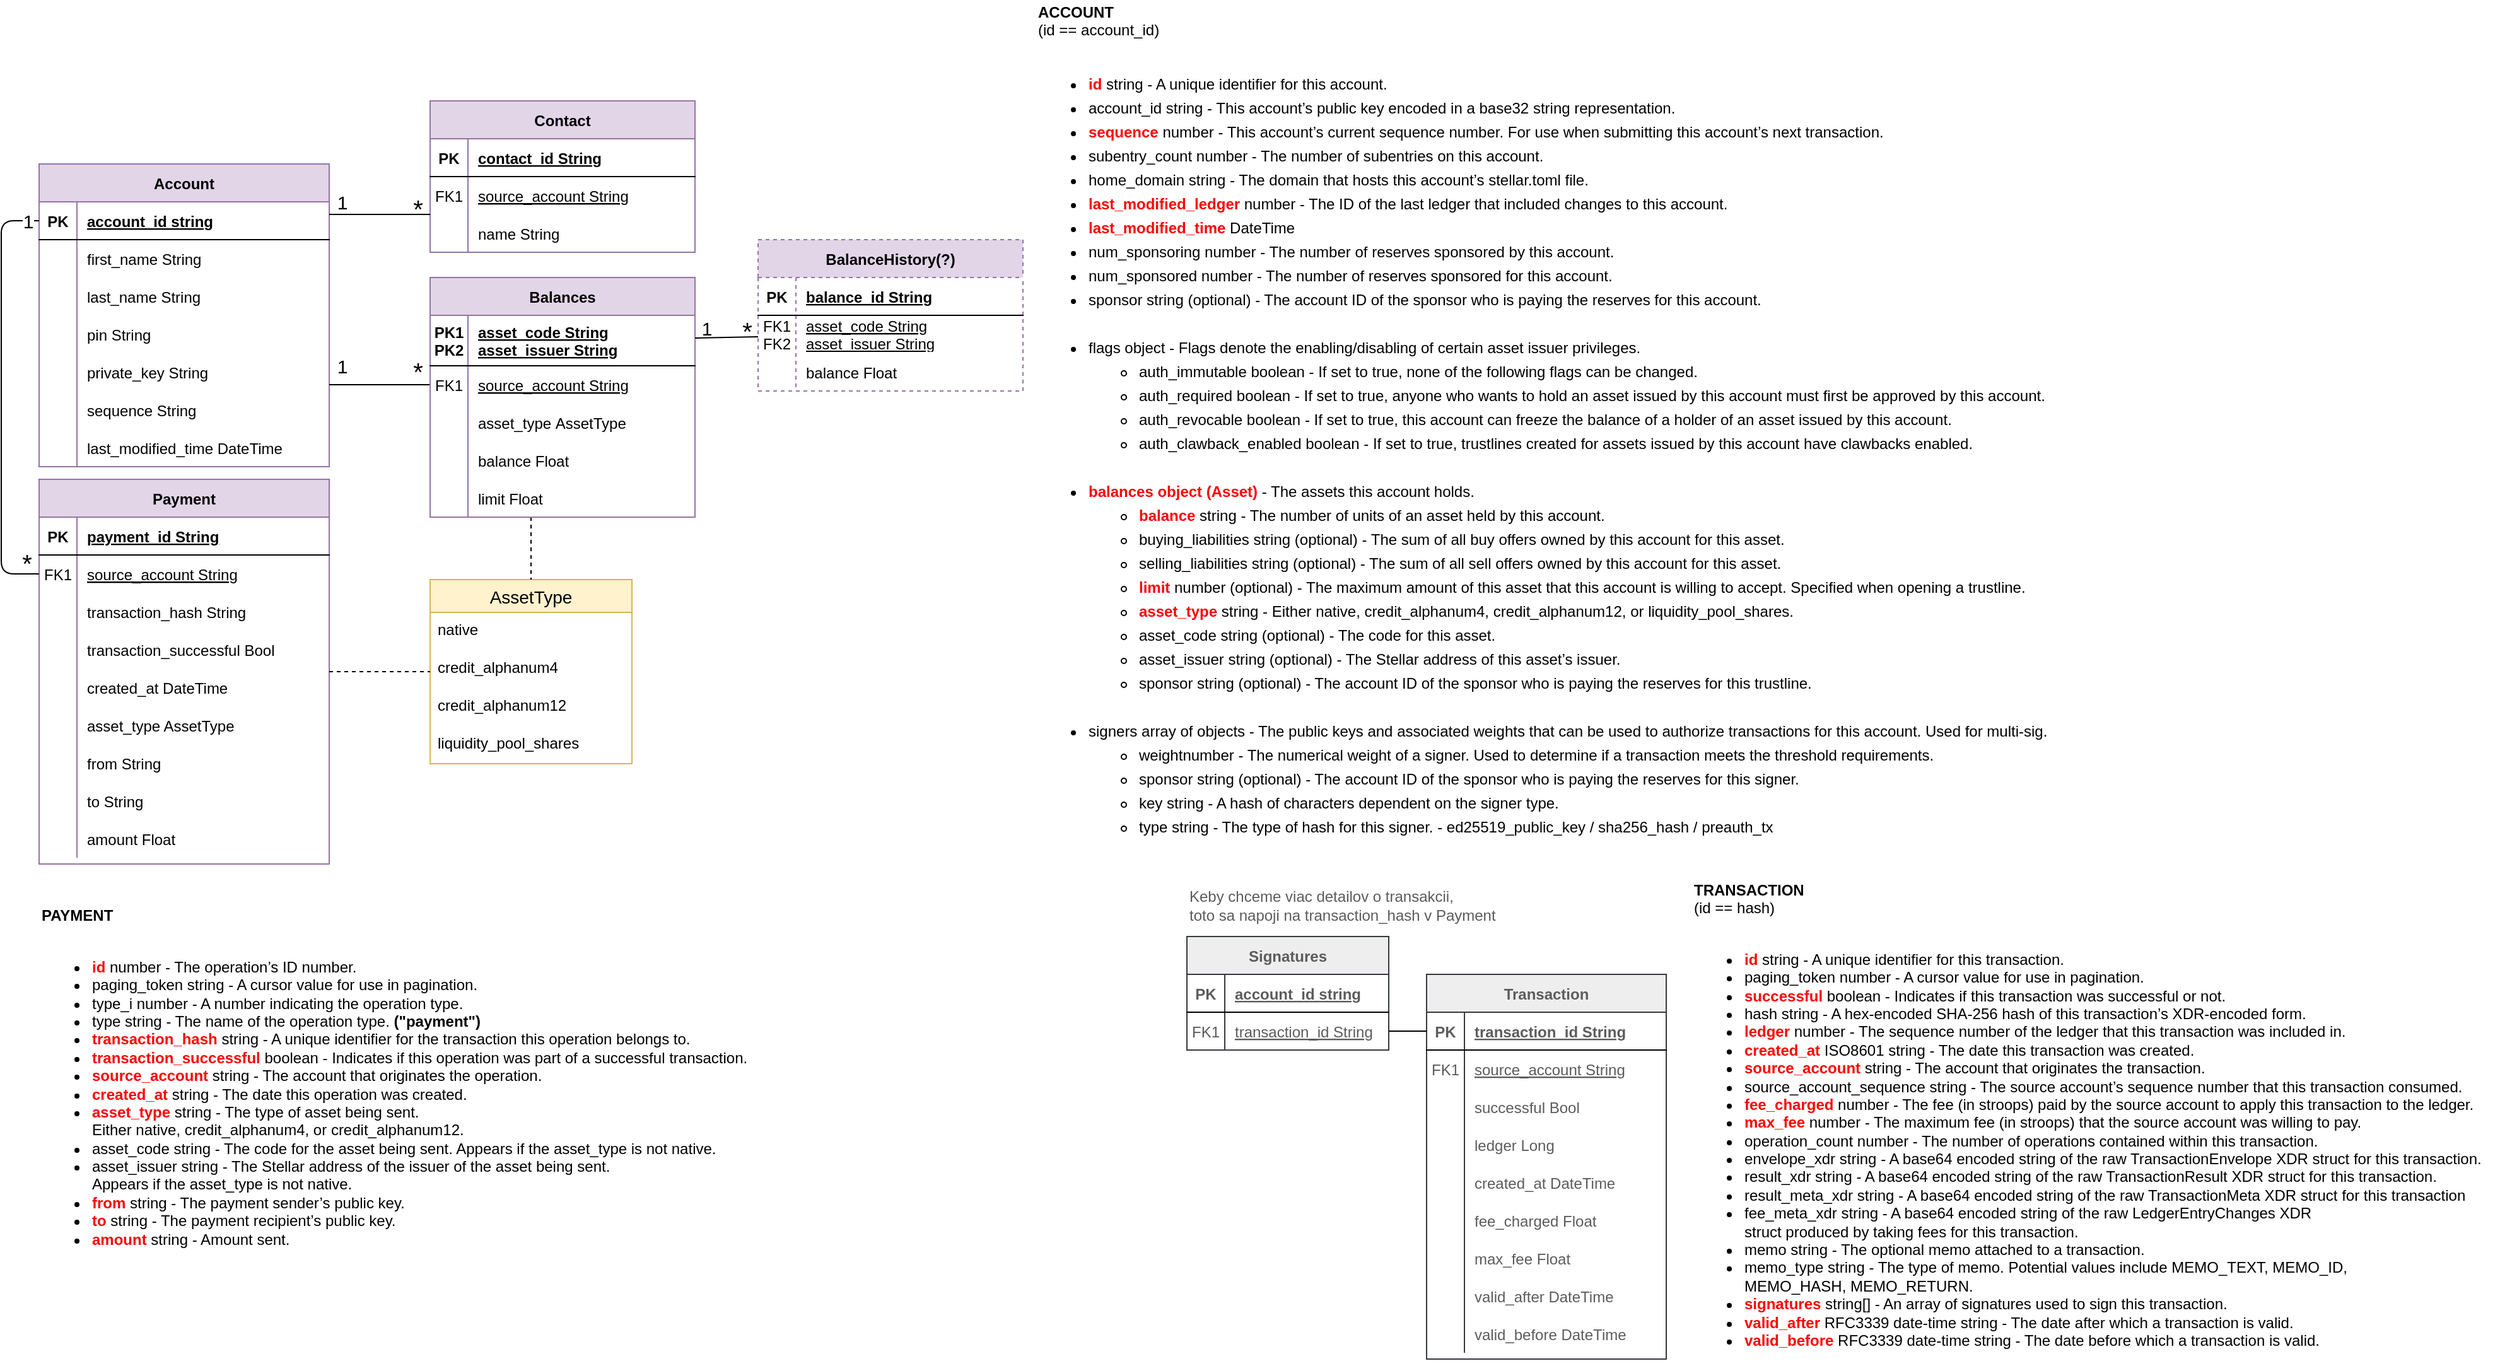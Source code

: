 <mxfile version="15.7.3" type="device"><diagram id="R2lEEEUBdFMjLlhIrx00" name="Page-1"><mxGraphModel dx="1140" dy="704" grid="1" gridSize="10" guides="1" tooltips="1" connect="1" arrows="1" fold="1" page="1" pageScale="1" pageWidth="850" pageHeight="1100" math="0" shadow="0" extFonts="Permanent Marker^https://fonts.googleapis.com/css?family=Permanent+Marker"><root><mxCell id="0"/><mxCell id="1" parent="0"/><mxCell id="C-vyLk0tnHw3VtMMgP7b-2" value="Transaction" style="shape=table;startSize=30;container=1;collapsible=1;childLayout=tableLayout;fixedRows=1;rowLines=0;fontStyle=1;align=center;resizeLast=1;rounded=0;fillColor=#eeeeee;strokeColor=#36393d;fontColor=#5C5C5C;" parent="1" vertex="1"><mxGeometry x="1150" y="772.5" width="190" height="305" as="geometry"/></mxCell><mxCell id="C-vyLk0tnHw3VtMMgP7b-3" value="" style="shape=partialRectangle;collapsible=0;dropTarget=0;pointerEvents=0;fillColor=none;points=[[0,0.5],[1,0.5]];portConstraint=eastwest;top=0;left=0;right=0;bottom=1;rounded=0;fontColor=#5C5C5C;" parent="C-vyLk0tnHw3VtMMgP7b-2" vertex="1"><mxGeometry y="30" width="190" height="30" as="geometry"/></mxCell><mxCell id="C-vyLk0tnHw3VtMMgP7b-4" value="PK" style="shape=partialRectangle;overflow=hidden;connectable=0;fillColor=none;top=0;left=0;bottom=0;right=0;fontStyle=1;rounded=0;fontColor=#5C5C5C;" parent="C-vyLk0tnHw3VtMMgP7b-3" vertex="1"><mxGeometry width="30" height="30" as="geometry"><mxRectangle width="30" height="30" as="alternateBounds"/></mxGeometry></mxCell><mxCell id="C-vyLk0tnHw3VtMMgP7b-5" value="transaction_id String" style="shape=partialRectangle;overflow=hidden;connectable=0;fillColor=none;top=0;left=0;bottom=0;right=0;align=left;spacingLeft=6;fontStyle=5;rounded=0;fontColor=#5C5C5C;" parent="C-vyLk0tnHw3VtMMgP7b-3" vertex="1"><mxGeometry x="30" width="160" height="30" as="geometry"><mxRectangle width="160" height="30" as="alternateBounds"/></mxGeometry></mxCell><mxCell id="C-vyLk0tnHw3VtMMgP7b-6" value="" style="shape=partialRectangle;collapsible=0;dropTarget=0;pointerEvents=0;fillColor=none;points=[[0,0.5],[1,0.5]];portConstraint=eastwest;top=0;left=0;right=0;bottom=0;rounded=0;fontColor=#5C5C5C;" parent="C-vyLk0tnHw3VtMMgP7b-2" vertex="1"><mxGeometry y="60" width="190" height="30" as="geometry"/></mxCell><mxCell id="C-vyLk0tnHw3VtMMgP7b-7" value="FK1" style="shape=partialRectangle;overflow=hidden;connectable=0;fillColor=none;top=0;left=0;bottom=0;right=0;rounded=0;fontColor=#5C5C5C;" parent="C-vyLk0tnHw3VtMMgP7b-6" vertex="1"><mxGeometry width="30" height="30" as="geometry"><mxRectangle width="30" height="30" as="alternateBounds"/></mxGeometry></mxCell><mxCell id="C-vyLk0tnHw3VtMMgP7b-8" value="source_account String" style="shape=partialRectangle;overflow=hidden;connectable=0;fillColor=none;top=0;left=0;bottom=0;right=0;align=left;spacingLeft=6;rounded=0;fontStyle=4;fontColor=#5C5C5C;" parent="C-vyLk0tnHw3VtMMgP7b-6" vertex="1"><mxGeometry x="30" width="160" height="30" as="geometry"><mxRectangle width="160" height="30" as="alternateBounds"/></mxGeometry></mxCell><mxCell id="C-vyLk0tnHw3VtMMgP7b-9" value="" style="shape=partialRectangle;collapsible=0;dropTarget=0;pointerEvents=0;fillColor=none;points=[[0,0.5],[1,0.5]];portConstraint=eastwest;top=0;left=0;right=0;bottom=0;rounded=0;fontColor=#5C5C5C;" parent="C-vyLk0tnHw3VtMMgP7b-2" vertex="1"><mxGeometry y="90" width="190" height="30" as="geometry"/></mxCell><mxCell id="C-vyLk0tnHw3VtMMgP7b-10" value="" style="shape=partialRectangle;overflow=hidden;connectable=0;fillColor=none;top=0;left=0;bottom=0;right=0;rounded=0;fontColor=#5C5C5C;" parent="C-vyLk0tnHw3VtMMgP7b-9" vertex="1"><mxGeometry width="30" height="30" as="geometry"><mxRectangle width="30" height="30" as="alternateBounds"/></mxGeometry></mxCell><mxCell id="C-vyLk0tnHw3VtMMgP7b-11" value="successful Bool" style="shape=partialRectangle;overflow=hidden;connectable=0;fillColor=none;top=0;left=0;bottom=0;right=0;align=left;spacingLeft=6;rounded=0;fontColor=#5C5C5C;" parent="C-vyLk0tnHw3VtMMgP7b-9" vertex="1"><mxGeometry x="30" width="160" height="30" as="geometry"><mxRectangle width="160" height="30" as="alternateBounds"/></mxGeometry></mxCell><mxCell id="TwUZabX84UwBOKtoOxTq-152" style="shape=partialRectangle;collapsible=0;dropTarget=0;pointerEvents=0;fillColor=none;points=[[0,0.5],[1,0.5]];portConstraint=eastwest;top=0;left=0;right=0;bottom=0;rounded=0;fontColor=#5C5C5C;" parent="C-vyLk0tnHw3VtMMgP7b-2" vertex="1"><mxGeometry y="120" width="190" height="30" as="geometry"/></mxCell><mxCell id="TwUZabX84UwBOKtoOxTq-153" style="shape=partialRectangle;overflow=hidden;connectable=0;fillColor=none;top=0;left=0;bottom=0;right=0;rounded=0;fontColor=#5C5C5C;" parent="TwUZabX84UwBOKtoOxTq-152" vertex="1"><mxGeometry width="30" height="30" as="geometry"><mxRectangle width="30" height="30" as="alternateBounds"/></mxGeometry></mxCell><mxCell id="TwUZabX84UwBOKtoOxTq-154" value="ledger Long" style="shape=partialRectangle;overflow=hidden;connectable=0;fillColor=none;top=0;left=0;bottom=0;right=0;align=left;spacingLeft=6;rounded=0;fontColor=#5C5C5C;" parent="TwUZabX84UwBOKtoOxTq-152" vertex="1"><mxGeometry x="30" width="160" height="30" as="geometry"><mxRectangle width="160" height="30" as="alternateBounds"/></mxGeometry></mxCell><mxCell id="TwUZabX84UwBOKtoOxTq-130" style="shape=partialRectangle;collapsible=0;dropTarget=0;pointerEvents=0;fillColor=none;points=[[0,0.5],[1,0.5]];portConstraint=eastwest;top=0;left=0;right=0;bottom=0;rounded=0;fontColor=#5C5C5C;" parent="C-vyLk0tnHw3VtMMgP7b-2" vertex="1"><mxGeometry y="150" width="190" height="30" as="geometry"/></mxCell><mxCell id="TwUZabX84UwBOKtoOxTq-131" style="shape=partialRectangle;overflow=hidden;connectable=0;fillColor=none;top=0;left=0;bottom=0;right=0;rounded=0;fontColor=#5C5C5C;" parent="TwUZabX84UwBOKtoOxTq-130" vertex="1"><mxGeometry width="30" height="30" as="geometry"><mxRectangle width="30" height="30" as="alternateBounds"/></mxGeometry></mxCell><mxCell id="TwUZabX84UwBOKtoOxTq-132" value="created_at DateTime" style="shape=partialRectangle;overflow=hidden;connectable=0;fillColor=none;top=0;left=0;bottom=0;right=0;align=left;spacingLeft=6;rounded=0;fontColor=#5C5C5C;" parent="TwUZabX84UwBOKtoOxTq-130" vertex="1"><mxGeometry x="30" width="160" height="30" as="geometry"><mxRectangle width="160" height="30" as="alternateBounds"/></mxGeometry></mxCell><mxCell id="TwUZabX84UwBOKtoOxTq-124" style="shape=partialRectangle;collapsible=0;dropTarget=0;pointerEvents=0;fillColor=none;points=[[0,0.5],[1,0.5]];portConstraint=eastwest;top=0;left=0;right=0;bottom=0;rounded=0;fontColor=#5C5C5C;" parent="C-vyLk0tnHw3VtMMgP7b-2" vertex="1"><mxGeometry y="180" width="190" height="30" as="geometry"/></mxCell><mxCell id="TwUZabX84UwBOKtoOxTq-125" style="shape=partialRectangle;overflow=hidden;connectable=0;fillColor=none;top=0;left=0;bottom=0;right=0;rounded=0;fontColor=#5C5C5C;" parent="TwUZabX84UwBOKtoOxTq-124" vertex="1"><mxGeometry width="30" height="30" as="geometry"><mxRectangle width="30" height="30" as="alternateBounds"/></mxGeometry></mxCell><mxCell id="TwUZabX84UwBOKtoOxTq-126" value="fee_charged Float " style="shape=partialRectangle;overflow=hidden;connectable=0;fillColor=none;top=0;left=0;bottom=0;right=0;align=left;spacingLeft=6;rounded=0;fontStyle=0;fontColor=#5C5C5C;" parent="TwUZabX84UwBOKtoOxTq-124" vertex="1"><mxGeometry x="30" width="160" height="30" as="geometry"><mxRectangle width="160" height="30" as="alternateBounds"/></mxGeometry></mxCell><mxCell id="TwUZabX84UwBOKtoOxTq-121" style="shape=partialRectangle;collapsible=0;dropTarget=0;pointerEvents=0;fillColor=none;points=[[0,0.5],[1,0.5]];portConstraint=eastwest;top=0;left=0;right=0;bottom=0;rounded=0;fontColor=#5C5C5C;" parent="C-vyLk0tnHw3VtMMgP7b-2" vertex="1"><mxGeometry y="210" width="190" height="30" as="geometry"/></mxCell><mxCell id="TwUZabX84UwBOKtoOxTq-122" style="shape=partialRectangle;overflow=hidden;connectable=0;fillColor=none;top=0;left=0;bottom=0;right=0;rounded=0;fontColor=#5C5C5C;" parent="TwUZabX84UwBOKtoOxTq-121" vertex="1"><mxGeometry width="30" height="30" as="geometry"><mxRectangle width="30" height="30" as="alternateBounds"/></mxGeometry></mxCell><mxCell id="TwUZabX84UwBOKtoOxTq-123" value="max_fee Float " style="shape=partialRectangle;overflow=hidden;connectable=0;fillColor=none;top=0;left=0;bottom=0;right=0;align=left;spacingLeft=6;rounded=0;fontColor=#5C5C5C;" parent="TwUZabX84UwBOKtoOxTq-121" vertex="1"><mxGeometry x="30" width="160" height="30" as="geometry"><mxRectangle width="160" height="30" as="alternateBounds"/></mxGeometry></mxCell><mxCell id="TwUZabX84UwBOKtoOxTq-118" style="shape=partialRectangle;collapsible=0;dropTarget=0;pointerEvents=0;fillColor=none;points=[[0,0.5],[1,0.5]];portConstraint=eastwest;top=0;left=0;right=0;bottom=0;rounded=0;fontColor=#5C5C5C;" parent="C-vyLk0tnHw3VtMMgP7b-2" vertex="1"><mxGeometry y="240" width="190" height="30" as="geometry"/></mxCell><mxCell id="TwUZabX84UwBOKtoOxTq-119" style="shape=partialRectangle;overflow=hidden;connectable=0;fillColor=none;top=0;left=0;bottom=0;right=0;rounded=0;fontColor=#5C5C5C;" parent="TwUZabX84UwBOKtoOxTq-118" vertex="1"><mxGeometry width="30" height="30" as="geometry"><mxRectangle width="30" height="30" as="alternateBounds"/></mxGeometry></mxCell><mxCell id="TwUZabX84UwBOKtoOxTq-120" value="valid_after DateTime" style="shape=partialRectangle;overflow=hidden;connectable=0;fillColor=none;top=0;left=0;bottom=0;right=0;align=left;spacingLeft=6;rounded=0;fontColor=#5C5C5C;" parent="TwUZabX84UwBOKtoOxTq-118" vertex="1"><mxGeometry x="30" width="160" height="30" as="geometry"><mxRectangle width="160" height="30" as="alternateBounds"/></mxGeometry></mxCell><mxCell id="TwUZabX84UwBOKtoOxTq-115" style="shape=partialRectangle;collapsible=0;dropTarget=0;pointerEvents=0;fillColor=none;points=[[0,0.5],[1,0.5]];portConstraint=eastwest;top=0;left=0;right=0;bottom=0;rounded=0;fontColor=#5C5C5C;" parent="C-vyLk0tnHw3VtMMgP7b-2" vertex="1"><mxGeometry y="270" width="190" height="30" as="geometry"/></mxCell><mxCell id="TwUZabX84UwBOKtoOxTq-116" style="shape=partialRectangle;overflow=hidden;connectable=0;fillColor=none;top=0;left=0;bottom=0;right=0;rounded=0;fontColor=#5C5C5C;" parent="TwUZabX84UwBOKtoOxTq-115" vertex="1"><mxGeometry width="30" height="30" as="geometry"><mxRectangle width="30" height="30" as="alternateBounds"/></mxGeometry></mxCell><mxCell id="TwUZabX84UwBOKtoOxTq-117" value="valid_before DateTime" style="shape=partialRectangle;overflow=hidden;connectable=0;fillColor=none;top=0;left=0;bottom=0;right=0;align=left;spacingLeft=6;rounded=0;fontColor=#5C5C5C;" parent="TwUZabX84UwBOKtoOxTq-115" vertex="1"><mxGeometry x="30" width="160" height="30" as="geometry"><mxRectangle width="160" height="30" as="alternateBounds"/></mxGeometry></mxCell><mxCell id="C-vyLk0tnHw3VtMMgP7b-23" value="Contact" style="shape=table;startSize=30;container=1;collapsible=1;childLayout=tableLayout;fixedRows=1;rowLines=0;fontStyle=1;align=center;resizeLast=1;rounded=0;fillColor=#e1d5e7;strokeColor=#9673a6;" parent="1" vertex="1"><mxGeometry x="360" y="80" width="210" height="120" as="geometry"/></mxCell><mxCell id="C-vyLk0tnHw3VtMMgP7b-24" value="" style="shape=partialRectangle;collapsible=0;dropTarget=0;pointerEvents=0;fillColor=none;points=[[0,0.5],[1,0.5]];portConstraint=eastwest;top=0;left=0;right=0;bottom=1;rounded=0;" parent="C-vyLk0tnHw3VtMMgP7b-23" vertex="1"><mxGeometry y="30" width="210" height="30" as="geometry"/></mxCell><mxCell id="C-vyLk0tnHw3VtMMgP7b-25" value="PK" style="shape=partialRectangle;overflow=hidden;connectable=0;fillColor=none;top=0;left=0;bottom=0;right=0;fontStyle=1;rounded=0;" parent="C-vyLk0tnHw3VtMMgP7b-24" vertex="1"><mxGeometry width="30" height="30" as="geometry"><mxRectangle width="30" height="30" as="alternateBounds"/></mxGeometry></mxCell><mxCell id="C-vyLk0tnHw3VtMMgP7b-26" value="contact_id String" style="shape=partialRectangle;overflow=hidden;connectable=0;fillColor=none;top=0;left=0;bottom=0;right=0;align=left;spacingLeft=6;fontStyle=5;rounded=0;" parent="C-vyLk0tnHw3VtMMgP7b-24" vertex="1"><mxGeometry x="30" width="180" height="30" as="geometry"><mxRectangle width="180" height="30" as="alternateBounds"/></mxGeometry></mxCell><mxCell id="TwUZabX84UwBOKtoOxTq-68" style="shape=partialRectangle;collapsible=0;dropTarget=0;pointerEvents=0;fillColor=none;points=[[0,0.5],[1,0.5]];portConstraint=eastwest;top=0;left=0;right=0;bottom=0;rounded=0;" parent="C-vyLk0tnHw3VtMMgP7b-23" vertex="1"><mxGeometry y="60" width="210" height="30" as="geometry"/></mxCell><mxCell id="TwUZabX84UwBOKtoOxTq-69" value="FK1" style="shape=partialRectangle;overflow=hidden;connectable=0;fillColor=none;top=0;left=0;bottom=0;right=0;rounded=0;" parent="TwUZabX84UwBOKtoOxTq-68" vertex="1"><mxGeometry width="30" height="30" as="geometry"><mxRectangle width="30" height="30" as="alternateBounds"/></mxGeometry></mxCell><mxCell id="TwUZabX84UwBOKtoOxTq-70" value="source_account String" style="shape=partialRectangle;overflow=hidden;connectable=0;fillColor=none;top=0;left=0;bottom=0;right=0;align=left;spacingLeft=6;fontStyle=4;rounded=0;" parent="TwUZabX84UwBOKtoOxTq-68" vertex="1"><mxGeometry x="30" width="180" height="30" as="geometry"><mxRectangle width="180" height="30" as="alternateBounds"/></mxGeometry></mxCell><mxCell id="TwUZabX84UwBOKtoOxTq-39" style="shape=partialRectangle;collapsible=0;dropTarget=0;pointerEvents=0;fillColor=none;points=[[0,0.5],[1,0.5]];portConstraint=eastwest;top=0;left=0;right=0;bottom=0;rounded=0;" parent="C-vyLk0tnHw3VtMMgP7b-23" vertex="1"><mxGeometry y="90" width="210" height="30" as="geometry"/></mxCell><mxCell id="TwUZabX84UwBOKtoOxTq-40" style="shape=partialRectangle;overflow=hidden;connectable=0;fillColor=none;top=0;left=0;bottom=0;right=0;rounded=0;" parent="TwUZabX84UwBOKtoOxTq-39" vertex="1"><mxGeometry width="30" height="30" as="geometry"><mxRectangle width="30" height="30" as="alternateBounds"/></mxGeometry></mxCell><mxCell id="TwUZabX84UwBOKtoOxTq-41" value="name String" style="shape=partialRectangle;overflow=hidden;connectable=0;fillColor=none;top=0;left=0;bottom=0;right=0;align=left;spacingLeft=6;rounded=0;" parent="TwUZabX84UwBOKtoOxTq-39" vertex="1"><mxGeometry x="30" width="180" height="30" as="geometry"><mxRectangle width="180" height="30" as="alternateBounds"/></mxGeometry></mxCell><mxCell id="TwUZabX84UwBOKtoOxTq-42" value="BalanceHistory(?)" style="shape=table;startSize=30;container=1;collapsible=1;childLayout=tableLayout;fixedRows=1;rowLines=0;fontStyle=1;align=center;resizeLast=1;rounded=0;fillColor=#e1d5e7;strokeColor=#9673a6;dashed=1;" parent="1" vertex="1"><mxGeometry x="620" y="190" width="210" height="120" as="geometry"/></mxCell><mxCell id="TwUZabX84UwBOKtoOxTq-43" value="" style="shape=partialRectangle;collapsible=0;dropTarget=0;pointerEvents=0;fillColor=none;points=[[0,0.5],[1,0.5]];portConstraint=eastwest;top=0;left=0;right=0;bottom=1;rounded=0;" parent="TwUZabX84UwBOKtoOxTq-42" vertex="1"><mxGeometry y="30" width="210" height="30" as="geometry"/></mxCell><mxCell id="TwUZabX84UwBOKtoOxTq-44" value="PK" style="shape=partialRectangle;overflow=hidden;connectable=0;fillColor=none;top=0;left=0;bottom=0;right=0;fontStyle=1;rounded=0;" parent="TwUZabX84UwBOKtoOxTq-43" vertex="1"><mxGeometry width="30" height="30" as="geometry"><mxRectangle width="30" height="30" as="alternateBounds"/></mxGeometry></mxCell><mxCell id="TwUZabX84UwBOKtoOxTq-45" value="balance_id String" style="shape=partialRectangle;overflow=hidden;connectable=0;fillColor=none;top=0;left=0;bottom=0;right=0;align=left;spacingLeft=6;fontStyle=5;rounded=0;" parent="TwUZabX84UwBOKtoOxTq-43" vertex="1"><mxGeometry x="30" width="180" height="30" as="geometry"><mxRectangle width="180" height="30" as="alternateBounds"/></mxGeometry></mxCell><mxCell id="TwUZabX84UwBOKtoOxTq-46" value="" style="shape=partialRectangle;collapsible=0;dropTarget=0;pointerEvents=0;fillColor=none;points=[[0,0.5],[1,0.5]];portConstraint=eastwest;top=0;left=0;right=0;bottom=0;rounded=0;" parent="TwUZabX84UwBOKtoOxTq-42" vertex="1"><mxGeometry y="60" width="210" height="30" as="geometry"/></mxCell><mxCell id="TwUZabX84UwBOKtoOxTq-47" value="FK1&#10;FK2" style="shape=partialRectangle;overflow=hidden;connectable=0;fillColor=none;top=0;left=0;bottom=0;right=0;rounded=0;" parent="TwUZabX84UwBOKtoOxTq-46" vertex="1"><mxGeometry width="30" height="30" as="geometry"><mxRectangle width="30" height="30" as="alternateBounds"/></mxGeometry></mxCell><mxCell id="TwUZabX84UwBOKtoOxTq-48" value="asset_code String&#10;asset_issuer String" style="shape=partialRectangle;overflow=hidden;connectable=0;fillColor=none;top=0;left=0;bottom=0;right=0;align=left;spacingLeft=6;rounded=0;fontStyle=4" parent="TwUZabX84UwBOKtoOxTq-46" vertex="1"><mxGeometry x="30" width="180" height="30" as="geometry"><mxRectangle width="180" height="30" as="alternateBounds"/></mxGeometry></mxCell><mxCell id="TwUZabX84UwBOKtoOxTq-49" value="" style="shape=partialRectangle;collapsible=0;dropTarget=0;pointerEvents=0;fillColor=none;points=[[0,0.5],[1,0.5]];portConstraint=eastwest;top=0;left=0;right=0;bottom=0;rounded=0;" parent="TwUZabX84UwBOKtoOxTq-42" vertex="1"><mxGeometry y="90" width="210" height="30" as="geometry"/></mxCell><mxCell id="TwUZabX84UwBOKtoOxTq-50" value="" style="shape=partialRectangle;overflow=hidden;connectable=0;fillColor=none;top=0;left=0;bottom=0;right=0;rounded=0;" parent="TwUZabX84UwBOKtoOxTq-49" vertex="1"><mxGeometry width="30" height="30" as="geometry"><mxRectangle width="30" height="30" as="alternateBounds"/></mxGeometry></mxCell><mxCell id="TwUZabX84UwBOKtoOxTq-51" value="balance Float" style="shape=partialRectangle;overflow=hidden;connectable=0;fillColor=none;top=0;left=0;bottom=0;right=0;align=left;spacingLeft=6;rounded=0;" parent="TwUZabX84UwBOKtoOxTq-49" vertex="1"><mxGeometry x="30" width="180" height="30" as="geometry"><mxRectangle width="180" height="30" as="alternateBounds"/></mxGeometry></mxCell><mxCell id="TwUZabX84UwBOKtoOxTq-52" value="Account" style="shape=table;startSize=30;container=1;collapsible=1;childLayout=tableLayout;fixedRows=1;rowLines=0;fontStyle=1;align=center;resizeLast=1;rounded=0;fillColor=#e1d5e7;strokeColor=#9673a6;" parent="1" vertex="1"><mxGeometry x="50" y="130" width="230" height="240" as="geometry"/></mxCell><mxCell id="TwUZabX84UwBOKtoOxTq-53" value="" style="shape=partialRectangle;collapsible=0;dropTarget=0;pointerEvents=0;fillColor=none;points=[[0,0.5],[1,0.5]];portConstraint=eastwest;top=0;left=0;right=0;bottom=1;rounded=0;" parent="TwUZabX84UwBOKtoOxTq-52" vertex="1"><mxGeometry y="30" width="230" height="30" as="geometry"/></mxCell><mxCell id="TwUZabX84UwBOKtoOxTq-54" value="PK" style="shape=partialRectangle;overflow=hidden;connectable=0;fillColor=none;top=0;left=0;bottom=0;right=0;fontStyle=1;rounded=0;" parent="TwUZabX84UwBOKtoOxTq-53" vertex="1"><mxGeometry width="30" height="30" as="geometry"><mxRectangle width="30" height="30" as="alternateBounds"/></mxGeometry></mxCell><mxCell id="TwUZabX84UwBOKtoOxTq-55" value="account_id string" style="shape=partialRectangle;overflow=hidden;connectable=0;fillColor=none;top=0;left=0;bottom=0;right=0;align=left;spacingLeft=6;fontStyle=5;rounded=0;" parent="TwUZabX84UwBOKtoOxTq-53" vertex="1"><mxGeometry x="30" width="200" height="30" as="geometry"><mxRectangle width="200" height="30" as="alternateBounds"/></mxGeometry></mxCell><mxCell id="TwUZabX84UwBOKtoOxTq-160" style="shape=partialRectangle;collapsible=0;dropTarget=0;pointerEvents=0;fillColor=none;points=[[0,0.5],[1,0.5]];portConstraint=eastwest;top=0;left=0;right=0;bottom=0;rounded=0;" parent="TwUZabX84UwBOKtoOxTq-52" vertex="1"><mxGeometry y="60" width="230" height="30" as="geometry"/></mxCell><mxCell id="TwUZabX84UwBOKtoOxTq-161" style="shape=partialRectangle;overflow=hidden;connectable=0;fillColor=none;top=0;left=0;bottom=0;right=0;rounded=0;" parent="TwUZabX84UwBOKtoOxTq-160" vertex="1"><mxGeometry width="30" height="30" as="geometry"><mxRectangle width="30" height="30" as="alternateBounds"/></mxGeometry></mxCell><mxCell id="TwUZabX84UwBOKtoOxTq-162" value="first_name String" style="shape=partialRectangle;overflow=hidden;connectable=0;fillColor=none;top=0;left=0;bottom=0;right=0;align=left;spacingLeft=6;rounded=0;" parent="TwUZabX84UwBOKtoOxTq-160" vertex="1"><mxGeometry x="30" width="200" height="30" as="geometry"><mxRectangle width="200" height="30" as="alternateBounds"/></mxGeometry></mxCell><mxCell id="TwUZabX84UwBOKtoOxTq-157" style="shape=partialRectangle;collapsible=0;dropTarget=0;pointerEvents=0;fillColor=none;points=[[0,0.5],[1,0.5]];portConstraint=eastwest;top=0;left=0;right=0;bottom=0;rounded=0;" parent="TwUZabX84UwBOKtoOxTq-52" vertex="1"><mxGeometry y="90" width="230" height="30" as="geometry"/></mxCell><mxCell id="TwUZabX84UwBOKtoOxTq-158" style="shape=partialRectangle;overflow=hidden;connectable=0;fillColor=none;top=0;left=0;bottom=0;right=0;rounded=0;" parent="TwUZabX84UwBOKtoOxTq-157" vertex="1"><mxGeometry width="30" height="30" as="geometry"><mxRectangle width="30" height="30" as="alternateBounds"/></mxGeometry></mxCell><mxCell id="TwUZabX84UwBOKtoOxTq-159" value="last_name String" style="shape=partialRectangle;overflow=hidden;connectable=0;fillColor=none;top=0;left=0;bottom=0;right=0;align=left;spacingLeft=6;rounded=0;" parent="TwUZabX84UwBOKtoOxTq-157" vertex="1"><mxGeometry x="30" width="200" height="30" as="geometry"><mxRectangle width="200" height="30" as="alternateBounds"/></mxGeometry></mxCell><mxCell id="TwUZabX84UwBOKtoOxTq-167" style="shape=partialRectangle;collapsible=0;dropTarget=0;pointerEvents=0;fillColor=none;points=[[0,0.5],[1,0.5]];portConstraint=eastwest;top=0;left=0;right=0;bottom=0;rounded=0;" parent="TwUZabX84UwBOKtoOxTq-52" vertex="1"><mxGeometry y="120" width="230" height="30" as="geometry"/></mxCell><mxCell id="TwUZabX84UwBOKtoOxTq-168" style="shape=partialRectangle;overflow=hidden;connectable=0;fillColor=none;top=0;left=0;bottom=0;right=0;rounded=0;" parent="TwUZabX84UwBOKtoOxTq-167" vertex="1"><mxGeometry width="30" height="30" as="geometry"><mxRectangle width="30" height="30" as="alternateBounds"/></mxGeometry></mxCell><mxCell id="TwUZabX84UwBOKtoOxTq-169" value="pin String" style="shape=partialRectangle;overflow=hidden;connectable=0;fillColor=none;top=0;left=0;bottom=0;right=0;align=left;spacingLeft=6;rounded=0;strokeColor=#000000;fontColor=#000000;" parent="TwUZabX84UwBOKtoOxTq-167" vertex="1"><mxGeometry x="30" width="200" height="30" as="geometry"><mxRectangle width="200" height="30" as="alternateBounds"/></mxGeometry></mxCell><mxCell id="CtyhYNGWW0FTgmbT1x0J-1" style="shape=partialRectangle;collapsible=0;dropTarget=0;pointerEvents=0;fillColor=none;points=[[0,0.5],[1,0.5]];portConstraint=eastwest;top=0;left=0;right=0;bottom=0;rounded=0;" parent="TwUZabX84UwBOKtoOxTq-52" vertex="1"><mxGeometry y="150" width="230" height="30" as="geometry"/></mxCell><mxCell id="CtyhYNGWW0FTgmbT1x0J-2" style="shape=partialRectangle;overflow=hidden;connectable=0;fillColor=none;top=0;left=0;bottom=0;right=0;rounded=0;" parent="CtyhYNGWW0FTgmbT1x0J-1" vertex="1"><mxGeometry width="30" height="30" as="geometry"><mxRectangle width="30" height="30" as="alternateBounds"/></mxGeometry></mxCell><mxCell id="CtyhYNGWW0FTgmbT1x0J-3" value="private_key String" style="shape=partialRectangle;overflow=hidden;connectable=0;fillColor=none;top=0;left=0;bottom=0;right=0;align=left;spacingLeft=6;rounded=0;strokeColor=#000000;fontColor=#000000;" parent="CtyhYNGWW0FTgmbT1x0J-1" vertex="1"><mxGeometry x="30" width="200" height="30" as="geometry"><mxRectangle width="200" height="30" as="alternateBounds"/></mxGeometry></mxCell><mxCell id="TwUZabX84UwBOKtoOxTq-56" style="shape=partialRectangle;collapsible=0;dropTarget=0;pointerEvents=0;fillColor=none;points=[[0,0.5],[1,0.5]];portConstraint=eastwest;top=0;left=0;right=0;bottom=0;rounded=0;" parent="TwUZabX84UwBOKtoOxTq-52" vertex="1"><mxGeometry y="180" width="230" height="30" as="geometry"/></mxCell><mxCell id="TwUZabX84UwBOKtoOxTq-57" value="" style="shape=partialRectangle;overflow=hidden;connectable=0;fillColor=none;top=0;left=0;bottom=0;right=0;rounded=0;" parent="TwUZabX84UwBOKtoOxTq-56" vertex="1"><mxGeometry width="30" height="30" as="geometry"><mxRectangle width="30" height="30" as="alternateBounds"/></mxGeometry></mxCell><mxCell id="TwUZabX84UwBOKtoOxTq-58" value="sequence String" style="shape=partialRectangle;overflow=hidden;connectable=0;fillColor=none;top=0;left=0;bottom=0;right=0;align=left;spacingLeft=6;rounded=0;fontStyle=0" parent="TwUZabX84UwBOKtoOxTq-56" vertex="1"><mxGeometry x="30" width="200" height="30" as="geometry"><mxRectangle width="200" height="30" as="alternateBounds"/></mxGeometry></mxCell><mxCell id="TwUZabX84UwBOKtoOxTq-163" style="shape=partialRectangle;collapsible=0;dropTarget=0;pointerEvents=0;fillColor=none;points=[[0,0.5],[1,0.5]];portConstraint=eastwest;top=0;left=0;right=0;bottom=0;rounded=0;" parent="TwUZabX84UwBOKtoOxTq-52" vertex="1"><mxGeometry y="210" width="230" height="30" as="geometry"/></mxCell><mxCell id="TwUZabX84UwBOKtoOxTq-164" style="shape=partialRectangle;overflow=hidden;connectable=0;fillColor=none;top=0;left=0;bottom=0;right=0;rounded=0;" parent="TwUZabX84UwBOKtoOxTq-163" vertex="1"><mxGeometry width="30" height="30" as="geometry"><mxRectangle width="30" height="30" as="alternateBounds"/></mxGeometry></mxCell><mxCell id="TwUZabX84UwBOKtoOxTq-165" value="last_modified_time DateTime" style="shape=partialRectangle;overflow=hidden;connectable=0;fillColor=none;top=0;left=0;bottom=0;right=0;align=left;spacingLeft=6;rounded=0;" parent="TwUZabX84UwBOKtoOxTq-163" vertex="1"><mxGeometry x="30" width="200" height="30" as="geometry"><mxRectangle width="200" height="30" as="alternateBounds"/></mxGeometry></mxCell><mxCell id="TwUZabX84UwBOKtoOxTq-77" value="&lt;span&gt;&lt;b&gt;TRANSACTION&lt;/b&gt;&lt;/span&gt;&lt;br&gt;(id == hash)&lt;br&gt;&lt;br&gt;&lt;div&gt;&lt;ul&gt;&lt;li&gt;&lt;b&gt;&lt;font color=&quot;#ff0000&quot;&gt;id&lt;/font&gt;&lt;/b&gt; string - A unique identifier for this transaction.&lt;/li&gt;&lt;li&gt;paging_token number - A cursor value for use in pagination.&lt;/li&gt;&lt;li&gt;&lt;b&gt;&lt;font color=&quot;#ff0000&quot;&gt;successful&lt;/font&gt;&lt;/b&gt; boolean - Indicates if this transaction was successful or not.&lt;/li&gt;&lt;li&gt;hash string - A hex-encoded SHA-256 hash of this transaction’s XDR-encoded form.&lt;/li&gt;&lt;li&gt;&lt;b&gt;&lt;font color=&quot;#ff0000&quot;&gt;ledger&lt;/font&gt;&lt;/b&gt; number - The sequence number of the ledger that this transaction was included in.&lt;/li&gt;&lt;li&gt;&lt;b&gt;&lt;font color=&quot;#ff0000&quot;&gt;created_at&lt;/font&gt;&lt;/b&gt; ISO8601 string - The date this transaction was created.&lt;/li&gt;&lt;li&gt;&lt;b&gt;&lt;font color=&quot;#ff0000&quot;&gt;source_account&lt;/font&gt;&lt;/b&gt; string - The account that originates the transaction.&lt;/li&gt;&lt;li&gt;source_account_sequence string - The source account’s sequence number that this transaction consumed.&lt;/li&gt;&lt;li&gt;&lt;b&gt;&lt;font color=&quot;#ff0000&quot;&gt;fee_charged&lt;/font&gt;&lt;/b&gt; number - The fee (in stroops) paid by the source account to apply this transaction to the ledger.&lt;/li&gt;&lt;li&gt;&lt;b&gt;&lt;font color=&quot;#ff0000&quot;&gt;max_fee&lt;/font&gt;&lt;/b&gt; number - The maximum fee (in stroops) that the source account was willing to pay.&lt;/li&gt;&lt;li&gt;operation_count number - The number of operations contained within this transaction.&lt;/li&gt;&lt;li&gt;envelope_xdr string - A base64 encoded string of the raw TransactionEnvelope XDR struct for this transaction.&lt;/li&gt;&lt;li&gt;result_xdr string - A base64 encoded string of the raw TransactionResult XDR struct for this transaction.&lt;/li&gt;&lt;li&gt;result_meta_xdr string - A base64 encoded string of the raw TransactionMeta XDR struct for this transaction&lt;/li&gt;&lt;li&gt;fee_meta_xdr string - A base64 encoded string of the raw LedgerEntryChanges XDR &lt;br&gt;struct produced by taking fees for this transaction.&lt;/li&gt;&lt;li&gt;memo string - The optional memo attached to a transaction.&lt;/li&gt;&lt;li&gt;memo_type string - The type of memo. Potential values include MEMO_TEXT, MEMO_ID, &lt;br&gt;MEMO_HASH, MEMO_RETURN.&lt;/li&gt;&lt;li&gt;&lt;b&gt;&lt;font color=&quot;#ff0000&quot;&gt;signatures&lt;/font&gt;&lt;/b&gt; string[] - An array of signatures used to sign this transaction.&lt;/li&gt;&lt;li&gt;&lt;b&gt;&lt;font color=&quot;#ff0000&quot;&gt;valid_after&lt;/font&gt;&lt;/b&gt; RFC3339 date-time string - The date after which a transaction is valid.&lt;/li&gt;&lt;li&gt;&lt;b&gt;&lt;font color=&quot;#ff0000&quot;&gt;valid_before&lt;/font&gt;&lt;/b&gt; RFC3339 date-time string - The date before which a transaction is valid.&lt;/li&gt;&lt;/ul&gt;&lt;/div&gt;" style="text;html=1;align=left;verticalAlign=middle;resizable=0;points=[];autosize=1;strokeColor=none;fillColor=none;" parent="1" vertex="1"><mxGeometry x="1360" y="700" width="640" height="380" as="geometry"/></mxCell><mxCell id="TwUZabX84UwBOKtoOxTq-89" value="AssetType" style="swimlane;fontStyle=0;childLayout=stackLayout;horizontal=1;startSize=26;horizontalStack=0;resizeParent=1;resizeParentMax=0;resizeLast=0;collapsible=1;marginBottom=0;align=center;fontSize=14;fillColor=#fff2cc;strokeColor=#d6b656;" parent="1" vertex="1"><mxGeometry x="360" y="459.5" width="160" height="146" as="geometry"/></mxCell><mxCell id="TwUZabX84UwBOKtoOxTq-90" value="native" style="text;strokeColor=none;fillColor=none;spacingLeft=4;spacingRight=4;overflow=hidden;rotatable=0;points=[[0,0.5],[1,0.5]];portConstraint=eastwest;fontSize=12;align=left;" parent="TwUZabX84UwBOKtoOxTq-89" vertex="1"><mxGeometry y="26" width="160" height="30" as="geometry"/></mxCell><mxCell id="TwUZabX84UwBOKtoOxTq-91" value="credit_alphanum4" style="text;strokeColor=none;fillColor=none;spacingLeft=4;spacingRight=4;overflow=hidden;rotatable=0;points=[[0,0.5],[1,0.5]];portConstraint=eastwest;fontSize=12;align=left;" parent="TwUZabX84UwBOKtoOxTq-89" vertex="1"><mxGeometry y="56" width="160" height="30" as="geometry"/></mxCell><mxCell id="TwUZabX84UwBOKtoOxTq-92" value="credit_alphanum12" style="text;strokeColor=none;fillColor=none;spacingLeft=4;spacingRight=4;overflow=hidden;rotatable=0;points=[[0,0.5],[1,0.5]];portConstraint=eastwest;fontSize=12;align=left;" parent="TwUZabX84UwBOKtoOxTq-89" vertex="1"><mxGeometry y="86" width="160" height="30" as="geometry"/></mxCell><mxCell id="CIIYSzoupswFZ8q8yYui-24" value="liquidity_pool_shares&#10;" style="text;strokeColor=none;fillColor=none;spacingLeft=4;spacingRight=4;overflow=hidden;rotatable=0;points=[[0,0.5],[1,0.5]];portConstraint=eastwest;fontSize=12;align=left;" parent="TwUZabX84UwBOKtoOxTq-89" vertex="1"><mxGeometry y="116" width="160" height="30" as="geometry"/></mxCell><mxCell id="TwUZabX84UwBOKtoOxTq-95" style="orthogonalLoop=1;jettySize=auto;html=1;endArrow=none;endFill=0;dashed=1;edgeStyle=orthogonalEdgeStyle;" parent="1" source="CIIYSzoupswFZ8q8yYui-1" target="TwUZabX84UwBOKtoOxTq-89" edge="1"><mxGeometry relative="1" as="geometry"><Array as="points"><mxPoint x="440" y="440"/><mxPoint x="440" y="440"/></Array></mxGeometry></mxCell><mxCell id="TwUZabX84UwBOKtoOxTq-96" value="&lt;b&gt;ACCOUNT&lt;/b&gt;&lt;br&gt;(id == account_id)&lt;br&gt;&lt;br&gt;&lt;div style=&quot;line-height: 19px&quot;&gt;&lt;ul&gt;&lt;li&gt;&lt;b&gt;&lt;font color=&quot;#ff0000&quot;&gt;id&lt;/font&gt;&lt;/b&gt; string - A unique identifier for this account.&lt;/li&gt;&lt;li&gt;account_id string - This account’s public key encoded in a base32 string representation.&lt;/li&gt;&lt;li&gt;&lt;b&gt;&lt;font color=&quot;#ff0000&quot;&gt;sequence&lt;/font&gt;&lt;/b&gt; number - This account’s current sequence number. For use when submitting this account’s next transaction.&lt;/li&gt;&lt;li&gt;subentry_count number - The number of subentries on this account.&lt;/li&gt;&lt;li&gt;home_domain string - The domain that hosts this account’s stellar.toml file.&lt;/li&gt;&lt;li&gt;&lt;b&gt;&lt;font color=&quot;#ff0000&quot;&gt;last_modified_ledger&lt;/font&gt;&lt;/b&gt; number - The ID of the last ledger that included changes to this account.&lt;/li&gt;&lt;li&gt;&lt;b&gt;&lt;font color=&quot;#ff0000&quot;&gt;last_modified_time&lt;/font&gt;&lt;/b&gt; DateTime&lt;/li&gt;&lt;li&gt;num_sponsoring number - The number of reserves sponsored by this account.&lt;/li&gt;&lt;li&gt;num_sponsored number - The number of reserves sponsored for this account.&lt;/li&gt;&lt;li&gt;sponsor string (optional) - The account ID of the sponsor who is paying the reserves for this account.&lt;br&gt;&lt;br&gt;&lt;/li&gt;&lt;li&gt;flags object - Flags denote the enabling/disabling of certain asset issuer privileges.&lt;/li&gt;&lt;ul&gt;&lt;li&gt;auth_immutable boolean - If set to true, none of the following flags can be changed.&lt;/li&gt;&lt;li&gt;auth_required boolean - If set to true, anyone who wants to hold an asset issued by this account must first be approved by this account.&lt;/li&gt;&lt;li&gt;auth_revocable boolean - If set to true, this account can freeze the balance of a holder of an asset issued by this account.&lt;/li&gt;&lt;li&gt;auth_clawback_enabled boolean - If set to true, trustlines created for assets issued by this account have clawbacks enabled.&lt;br&gt;&lt;br&gt;&lt;/li&gt;&lt;/ul&gt;&lt;li&gt;&lt;b&gt;&lt;font color=&quot;#ff0000&quot;&gt;balances object&amp;nbsp;&lt;/font&gt;&lt;/b&gt;&lt;span&gt;&lt;b&gt;&lt;font color=&quot;#ff0000&quot;&gt;(Asset)&lt;/font&gt;&lt;/b&gt;&amp;nbsp;&lt;/span&gt;&lt;span&gt;- The assets this account holds.&amp;nbsp;&lt;/span&gt;&lt;/li&gt;&lt;ul&gt;&lt;li&gt;&lt;b&gt;&lt;font color=&quot;#ff0000&quot;&gt;balance&lt;/font&gt;&lt;/b&gt; string - The number of units of an asset held by this account.&lt;/li&gt;&lt;li&gt;buying_liabilities string (optional) - The sum of all buy offers owned by this account for this asset.&lt;/li&gt;&lt;li&gt;selling_liabilities string (optional) - The sum of all sell offers owned by this account for this asset.&lt;/li&gt;&lt;li&gt;&lt;b&gt;&lt;font color=&quot;#ff0000&quot;&gt;limit&lt;/font&gt;&lt;/b&gt; number (optional) - The maximum amount of this asset that this account is willing to accept. Specified when opening a trustline.&lt;/li&gt;&lt;li&gt;&lt;b&gt;&lt;font color=&quot;#ff0000&quot;&gt;asset_type&lt;/font&gt;&lt;/b&gt; string - Either native, credit_alphanum4, credit_alphanum12, or liquidity_pool_shares.&lt;/li&gt;&lt;li&gt;asset_code string (optional) - The code for this asset.&lt;/li&gt;&lt;li&gt;asset_issuer string (optional) - The Stellar address of this asset’s issuer.&lt;/li&gt;&lt;li&gt;sponsor string (optional) - The account ID of the sponsor who is paying the reserves for this trustline.&lt;br&gt;&lt;br&gt;&lt;/li&gt;&lt;/ul&gt;&lt;li&gt;signers array of objects - The public keys and associated weights that can be used to authorize transactions for this account. Used for multi-sig.&lt;/li&gt;&lt;ul&gt;&lt;li&gt;weightnumber - The numerical weight of a signer. Used to determine if a transaction meets the threshold requirements.&lt;/li&gt;&lt;li&gt;sponsor string (optional) - The account ID of the sponsor who is paying the reserves for this signer.&lt;/li&gt;&lt;li&gt;key string - A hash of characters dependent on the signer type.&lt;/li&gt;&lt;li&gt;type string - The type of hash for this signer. -&amp;nbsp;&lt;span&gt;ed25519_public_key /&amp;nbsp;&lt;/span&gt;&lt;span&gt;sha256_hash /&amp;nbsp;&lt;/span&gt;&lt;span&gt;preauth_tx&lt;br&gt;&lt;/span&gt;&lt;/li&gt;&lt;/ul&gt;&lt;/ul&gt;&lt;/div&gt;" style="text;html=1;align=left;verticalAlign=middle;resizable=0;points=[];autosize=1;strokeColor=none;fillColor=none;" parent="1" vertex="1"><mxGeometry x="840" width="820" height="680" as="geometry"/></mxCell><mxCell id="TwUZabX84UwBOKtoOxTq-138" value="Signatures" style="shape=table;startSize=30;container=1;collapsible=1;childLayout=tableLayout;fixedRows=1;rowLines=0;fontStyle=1;align=center;resizeLast=1;rounded=0;fillColor=#eeeeee;strokeColor=#36393d;fontColor=#5C5C5C;" parent="1" vertex="1"><mxGeometry x="960" y="742.5" width="160" height="90" as="geometry"/></mxCell><mxCell id="TwUZabX84UwBOKtoOxTq-139" value="" style="shape=partialRectangle;collapsible=0;dropTarget=0;pointerEvents=0;fillColor=none;points=[[0,0.5],[1,0.5]];portConstraint=eastwest;top=0;left=0;right=0;bottom=1;rounded=0;fontColor=#5C5C5C;" parent="TwUZabX84UwBOKtoOxTq-138" vertex="1"><mxGeometry y="30" width="160" height="30" as="geometry"/></mxCell><mxCell id="TwUZabX84UwBOKtoOxTq-140" value="PK" style="shape=partialRectangle;overflow=hidden;connectable=0;fillColor=none;top=0;left=0;bottom=0;right=0;fontStyle=1;rounded=0;fontColor=#5C5C5C;" parent="TwUZabX84UwBOKtoOxTq-139" vertex="1"><mxGeometry width="30" height="30" as="geometry"><mxRectangle width="30" height="30" as="alternateBounds"/></mxGeometry></mxCell><mxCell id="TwUZabX84UwBOKtoOxTq-141" value="account_id string" style="shape=partialRectangle;overflow=hidden;connectable=0;fillColor=none;top=0;left=0;bottom=0;right=0;align=left;spacingLeft=6;fontStyle=5;rounded=0;fontColor=#5C5C5C;" parent="TwUZabX84UwBOKtoOxTq-139" vertex="1"><mxGeometry x="30" width="130" height="30" as="geometry"><mxRectangle width="130" height="30" as="alternateBounds"/></mxGeometry></mxCell><mxCell id="TwUZabX84UwBOKtoOxTq-142" style="shape=partialRectangle;collapsible=0;dropTarget=0;pointerEvents=0;fillColor=none;points=[[0,0.5],[1,0.5]];portConstraint=eastwest;top=0;left=0;right=0;bottom=0;rounded=0;fontColor=#5C5C5C;" parent="TwUZabX84UwBOKtoOxTq-138" vertex="1"><mxGeometry y="60" width="160" height="30" as="geometry"/></mxCell><mxCell id="TwUZabX84UwBOKtoOxTq-143" value="FK1" style="shape=partialRectangle;overflow=hidden;connectable=0;fillColor=none;top=0;left=0;bottom=0;right=0;rounded=0;fontColor=#5C5C5C;" parent="TwUZabX84UwBOKtoOxTq-142" vertex="1"><mxGeometry width="30" height="30" as="geometry"><mxRectangle width="30" height="30" as="alternateBounds"/></mxGeometry></mxCell><mxCell id="TwUZabX84UwBOKtoOxTq-144" value="transaction_id String" style="shape=partialRectangle;overflow=hidden;connectable=0;fillColor=none;top=0;left=0;bottom=0;right=0;align=left;spacingLeft=6;rounded=0;fontStyle=4;fontColor=#5C5C5C;" parent="TwUZabX84UwBOKtoOxTq-142" vertex="1"><mxGeometry x="30" width="130" height="30" as="geometry"><mxRectangle width="130" height="30" as="alternateBounds"/></mxGeometry></mxCell><mxCell id="TwUZabX84UwBOKtoOxTq-149" value="" style="endArrow=none;html=1;rounded=0;fontFamily=Helvetica;fontColor=#5C5C5C;" parent="1" source="C-vyLk0tnHw3VtMMgP7b-3" target="TwUZabX84UwBOKtoOxTq-142" edge="1"><mxGeometry relative="1" as="geometry"><mxPoint x="1610" y="555" as="sourcePoint"/><mxPoint x="1770" y="555" as="targetPoint"/></mxGeometry></mxCell><mxCell id="TwUZabX84UwBOKtoOxTq-150" value="" style="endArrow=none;html=1;rounded=1;fontFamily=Helvetica;edgeStyle=orthogonalEdgeStyle;" parent="1" source="TwUZabX84UwBOKtoOxTq-52" target="C-vyLk0tnHw3VtMMgP7b-23" edge="1"><mxGeometry relative="1" as="geometry"><mxPoint x="560" y="450" as="sourcePoint"/><mxPoint x="670" y="565" as="targetPoint"/><Array as="points"><mxPoint x="350" y="170"/><mxPoint x="350" y="170"/></Array></mxGeometry></mxCell><mxCell id="TwUZabX84UwBOKtoOxTq-211" value="*" style="edgeLabel;html=1;align=center;verticalAlign=middle;resizable=0;points=[];fontFamily=Helvetica;fontColor=#000000;fontSize=20;labelBackgroundColor=none;" parent="TwUZabX84UwBOKtoOxTq-150" vertex="1" connectable="0"><mxGeometry x="0.872" y="-5" relative="1" as="geometry"><mxPoint x="-5" y="-10" as="offset"/></mxGeometry></mxCell><mxCell id="TwUZabX84UwBOKtoOxTq-212" value="1" style="edgeLabel;html=1;align=center;verticalAlign=middle;resizable=0;points=[];fontSize=15;fontFamily=Helvetica;fontColor=#000000;labelBackgroundColor=none;" parent="TwUZabX84UwBOKtoOxTq-150" vertex="1" connectable="0"><mxGeometry x="-0.923" y="-1" relative="1" as="geometry"><mxPoint x="7" y="-11" as="offset"/></mxGeometry></mxCell><mxCell id="TwUZabX84UwBOKtoOxTq-151" value="*" style="endArrow=none;html=1;rounded=1;fontFamily=Helvetica;labelBackgroundColor=none;fontSize=20;entryX=0;entryY=0.5;entryDx=0;entryDy=0;edgeStyle=orthogonalEdgeStyle;" parent="1" source="TwUZabX84UwBOKtoOxTq-52" target="CIIYSzoupswFZ8q8yYui-5" edge="1"><mxGeometry x="0.749" y="11" relative="1" as="geometry"><mxPoint x="270" y="275" as="sourcePoint"/><mxPoint x="370" y="95" as="targetPoint"/><Array as="points"><mxPoint x="300" y="305"/><mxPoint x="300" y="305"/></Array><mxPoint as="offset"/></mxGeometry></mxCell><mxCell id="TwUZabX84UwBOKtoOxTq-214" value="1" style="edgeLabel;html=1;align=center;verticalAlign=middle;resizable=0;points=[];fontSize=15;fontFamily=Helvetica;fontColor=#000000;" parent="TwUZabX84UwBOKtoOxTq-151" vertex="1" connectable="0"><mxGeometry x="-0.851" y="-1" relative="1" as="geometry"><mxPoint x="4" y="-16" as="offset"/></mxGeometry></mxCell><mxCell id="TwUZabX84UwBOKtoOxTq-176" value="Payment" style="shape=table;startSize=30;container=1;collapsible=1;childLayout=tableLayout;fixedRows=1;rowLines=0;fontStyle=1;align=center;resizeLast=1;rounded=0;fillColor=#e1d5e7;strokeColor=#9673a6;" parent="1" vertex="1"><mxGeometry x="50" y="380" width="230" height="305" as="geometry"/></mxCell><mxCell id="TwUZabX84UwBOKtoOxTq-177" value="" style="shape=partialRectangle;collapsible=0;dropTarget=0;pointerEvents=0;fillColor=none;points=[[0,0.5],[1,0.5]];portConstraint=eastwest;top=0;left=0;right=0;bottom=1;rounded=0;" parent="TwUZabX84UwBOKtoOxTq-176" vertex="1"><mxGeometry y="30" width="230" height="30" as="geometry"/></mxCell><mxCell id="TwUZabX84UwBOKtoOxTq-178" value="PK" style="shape=partialRectangle;overflow=hidden;connectable=0;fillColor=none;top=0;left=0;bottom=0;right=0;fontStyle=1;rounded=0;" parent="TwUZabX84UwBOKtoOxTq-177" vertex="1"><mxGeometry width="30" height="30" as="geometry"><mxRectangle width="30" height="30" as="alternateBounds"/></mxGeometry></mxCell><mxCell id="TwUZabX84UwBOKtoOxTq-179" value="payment_id String" style="shape=partialRectangle;overflow=hidden;connectable=0;fillColor=none;top=0;left=0;bottom=0;right=0;align=left;spacingLeft=6;fontStyle=5;rounded=0;" parent="TwUZabX84UwBOKtoOxTq-177" vertex="1"><mxGeometry x="30" width="200" height="30" as="geometry"><mxRectangle width="200" height="30" as="alternateBounds"/></mxGeometry></mxCell><mxCell id="TwUZabX84UwBOKtoOxTq-180" value="" style="shape=partialRectangle;collapsible=0;dropTarget=0;pointerEvents=0;fillColor=none;points=[[0,0.5],[1,0.5]];portConstraint=eastwest;top=0;left=0;right=0;bottom=0;rounded=0;" parent="TwUZabX84UwBOKtoOxTq-176" vertex="1"><mxGeometry y="60" width="230" height="30" as="geometry"/></mxCell><mxCell id="TwUZabX84UwBOKtoOxTq-181" value="FK1" style="shape=partialRectangle;overflow=hidden;connectable=0;fillColor=none;top=0;left=0;bottom=0;right=0;rounded=0;" parent="TwUZabX84UwBOKtoOxTq-180" vertex="1"><mxGeometry width="30" height="30" as="geometry"><mxRectangle width="30" height="30" as="alternateBounds"/></mxGeometry></mxCell><mxCell id="TwUZabX84UwBOKtoOxTq-182" value="source_account String" style="shape=partialRectangle;overflow=hidden;connectable=0;fillColor=none;top=0;left=0;bottom=0;right=0;align=left;spacingLeft=6;rounded=0;fontStyle=4" parent="TwUZabX84UwBOKtoOxTq-180" vertex="1"><mxGeometry x="30" width="200" height="30" as="geometry"><mxRectangle width="200" height="30" as="alternateBounds"/></mxGeometry></mxCell><mxCell id="TwUZabX84UwBOKtoOxTq-186" style="shape=partialRectangle;collapsible=0;dropTarget=0;pointerEvents=0;fillColor=none;points=[[0,0.5],[1,0.5]];portConstraint=eastwest;top=0;left=0;right=0;bottom=0;rounded=0;" parent="TwUZabX84UwBOKtoOxTq-176" vertex="1"><mxGeometry y="90" width="230" height="30" as="geometry"/></mxCell><mxCell id="TwUZabX84UwBOKtoOxTq-187" value="" style="shape=partialRectangle;overflow=hidden;connectable=0;fillColor=none;top=0;left=0;bottom=0;right=0;rounded=0;fontColor=#C7C7C7;" parent="TwUZabX84UwBOKtoOxTq-186" vertex="1"><mxGeometry width="30" height="30" as="geometry"><mxRectangle width="30" height="30" as="alternateBounds"/></mxGeometry></mxCell><mxCell id="TwUZabX84UwBOKtoOxTq-188" value="transaction_hash String" style="shape=partialRectangle;overflow=hidden;connectable=0;fillColor=none;top=0;left=0;bottom=0;right=0;align=left;spacingLeft=6;rounded=0;fontStyle=0;fontColor=#000000;" parent="TwUZabX84UwBOKtoOxTq-186" vertex="1"><mxGeometry x="30" width="200" height="30" as="geometry"><mxRectangle width="200" height="30" as="alternateBounds"/></mxGeometry></mxCell><mxCell id="TwUZabX84UwBOKtoOxTq-183" value="" style="shape=partialRectangle;collapsible=0;dropTarget=0;pointerEvents=0;fillColor=none;points=[[0,0.5],[1,0.5]];portConstraint=eastwest;top=0;left=0;right=0;bottom=0;rounded=0;" parent="TwUZabX84UwBOKtoOxTq-176" vertex="1"><mxGeometry y="120" width="230" height="30" as="geometry"/></mxCell><mxCell id="TwUZabX84UwBOKtoOxTq-184" value="" style="shape=partialRectangle;overflow=hidden;connectable=0;fillColor=none;top=0;left=0;bottom=0;right=0;rounded=0;" parent="TwUZabX84UwBOKtoOxTq-183" vertex="1"><mxGeometry width="30" height="30" as="geometry"><mxRectangle width="30" height="30" as="alternateBounds"/></mxGeometry></mxCell><mxCell id="TwUZabX84UwBOKtoOxTq-185" value="transaction_successful Bool" style="shape=partialRectangle;overflow=hidden;connectable=0;fillColor=none;top=0;left=0;bottom=0;right=0;align=left;spacingLeft=6;rounded=0;" parent="TwUZabX84UwBOKtoOxTq-183" vertex="1"><mxGeometry x="30" width="200" height="30" as="geometry"><mxRectangle width="200" height="30" as="alternateBounds"/></mxGeometry></mxCell><mxCell id="TwUZabX84UwBOKtoOxTq-189" style="shape=partialRectangle;collapsible=0;dropTarget=0;pointerEvents=0;fillColor=none;points=[[0,0.5],[1,0.5]];portConstraint=eastwest;top=0;left=0;right=0;bottom=0;rounded=0;" parent="TwUZabX84UwBOKtoOxTq-176" vertex="1"><mxGeometry y="150" width="230" height="30" as="geometry"/></mxCell><mxCell id="TwUZabX84UwBOKtoOxTq-190" style="shape=partialRectangle;overflow=hidden;connectable=0;fillColor=none;top=0;left=0;bottom=0;right=0;rounded=0;" parent="TwUZabX84UwBOKtoOxTq-189" vertex="1"><mxGeometry width="30" height="30" as="geometry"><mxRectangle width="30" height="30" as="alternateBounds"/></mxGeometry></mxCell><mxCell id="TwUZabX84UwBOKtoOxTq-191" value="created_at DateTime" style="shape=partialRectangle;overflow=hidden;connectable=0;fillColor=none;top=0;left=0;bottom=0;right=0;align=left;spacingLeft=6;rounded=0;" parent="TwUZabX84UwBOKtoOxTq-189" vertex="1"><mxGeometry x="30" width="200" height="30" as="geometry"><mxRectangle width="200" height="30" as="alternateBounds"/></mxGeometry></mxCell><mxCell id="TwUZabX84UwBOKtoOxTq-192" style="shape=partialRectangle;collapsible=0;dropTarget=0;pointerEvents=0;fillColor=none;points=[[0,0.5],[1,0.5]];portConstraint=eastwest;top=0;left=0;right=0;bottom=0;rounded=0;" parent="TwUZabX84UwBOKtoOxTq-176" vertex="1"><mxGeometry y="180" width="230" height="30" as="geometry"/></mxCell><mxCell id="TwUZabX84UwBOKtoOxTq-193" style="shape=partialRectangle;overflow=hidden;connectable=0;fillColor=none;top=0;left=0;bottom=0;right=0;rounded=0;" parent="TwUZabX84UwBOKtoOxTq-192" vertex="1"><mxGeometry width="30" height="30" as="geometry"><mxRectangle width="30" height="30" as="alternateBounds"/></mxGeometry></mxCell><mxCell id="TwUZabX84UwBOKtoOxTq-194" value="asset_type AssetType " style="shape=partialRectangle;overflow=hidden;connectable=0;fillColor=none;top=0;left=0;bottom=0;right=0;align=left;spacingLeft=6;rounded=0;fontStyle=0" parent="TwUZabX84UwBOKtoOxTq-192" vertex="1"><mxGeometry x="30" width="200" height="30" as="geometry"><mxRectangle width="200" height="30" as="alternateBounds"/></mxGeometry></mxCell><mxCell id="TwUZabX84UwBOKtoOxTq-195" style="shape=partialRectangle;collapsible=0;dropTarget=0;pointerEvents=0;fillColor=none;points=[[0,0.5],[1,0.5]];portConstraint=eastwest;top=0;left=0;right=0;bottom=0;rounded=0;" parent="TwUZabX84UwBOKtoOxTq-176" vertex="1"><mxGeometry y="210" width="230" height="30" as="geometry"/></mxCell><mxCell id="TwUZabX84UwBOKtoOxTq-196" style="shape=partialRectangle;overflow=hidden;connectable=0;fillColor=none;top=0;left=0;bottom=0;right=0;rounded=0;" parent="TwUZabX84UwBOKtoOxTq-195" vertex="1"><mxGeometry width="30" height="30" as="geometry"><mxRectangle width="30" height="30" as="alternateBounds"/></mxGeometry></mxCell><mxCell id="TwUZabX84UwBOKtoOxTq-197" value="from String" style="shape=partialRectangle;overflow=hidden;connectable=0;fillColor=none;top=0;left=0;bottom=0;right=0;align=left;spacingLeft=6;rounded=0;" parent="TwUZabX84UwBOKtoOxTq-195" vertex="1"><mxGeometry x="30" width="200" height="30" as="geometry"><mxRectangle width="200" height="30" as="alternateBounds"/></mxGeometry></mxCell><mxCell id="TwUZabX84UwBOKtoOxTq-198" style="shape=partialRectangle;collapsible=0;dropTarget=0;pointerEvents=0;fillColor=none;points=[[0,0.5],[1,0.5]];portConstraint=eastwest;top=0;left=0;right=0;bottom=0;rounded=0;" parent="TwUZabX84UwBOKtoOxTq-176" vertex="1"><mxGeometry y="240" width="230" height="30" as="geometry"/></mxCell><mxCell id="TwUZabX84UwBOKtoOxTq-199" style="shape=partialRectangle;overflow=hidden;connectable=0;fillColor=none;top=0;left=0;bottom=0;right=0;rounded=0;" parent="TwUZabX84UwBOKtoOxTq-198" vertex="1"><mxGeometry width="30" height="30" as="geometry"><mxRectangle width="30" height="30" as="alternateBounds"/></mxGeometry></mxCell><mxCell id="TwUZabX84UwBOKtoOxTq-200" value="to String" style="shape=partialRectangle;overflow=hidden;connectable=0;fillColor=none;top=0;left=0;bottom=0;right=0;align=left;spacingLeft=6;rounded=0;" parent="TwUZabX84UwBOKtoOxTq-198" vertex="1"><mxGeometry x="30" width="200" height="30" as="geometry"><mxRectangle width="200" height="30" as="alternateBounds"/></mxGeometry></mxCell><mxCell id="TwUZabX84UwBOKtoOxTq-201" style="shape=partialRectangle;collapsible=0;dropTarget=0;pointerEvents=0;fillColor=none;points=[[0,0.5],[1,0.5]];portConstraint=eastwest;top=0;left=0;right=0;bottom=0;rounded=0;" parent="TwUZabX84UwBOKtoOxTq-176" vertex="1"><mxGeometry y="270" width="230" height="30" as="geometry"/></mxCell><mxCell id="TwUZabX84UwBOKtoOxTq-202" style="shape=partialRectangle;overflow=hidden;connectable=0;fillColor=none;top=0;left=0;bottom=0;right=0;rounded=0;" parent="TwUZabX84UwBOKtoOxTq-201" vertex="1"><mxGeometry width="30" height="30" as="geometry"><mxRectangle width="30" height="30" as="alternateBounds"/></mxGeometry></mxCell><mxCell id="TwUZabX84UwBOKtoOxTq-203" value="amount Float" style="shape=partialRectangle;overflow=hidden;connectable=0;fillColor=none;top=0;left=0;bottom=0;right=0;align=left;spacingLeft=6;rounded=0;" parent="TwUZabX84UwBOKtoOxTq-201" vertex="1"><mxGeometry x="30" width="200" height="30" as="geometry"><mxRectangle width="200" height="30" as="alternateBounds"/></mxGeometry></mxCell><mxCell id="TwUZabX84UwBOKtoOxTq-204" value="&lt;div&gt;&lt;b&gt;PAYMENT&lt;/b&gt;&lt;/div&gt;&lt;div&gt;&lt;br&gt;&lt;/div&gt;&lt;div&gt;&lt;ul&gt;&lt;li&gt;&lt;b&gt;&lt;font color=&quot;#ff0000&quot;&gt;id&lt;/font&gt;&lt;/b&gt; number - The operation’s ID number.&lt;/li&gt;&lt;li&gt;paging_token string - A cursor value for use in pagination.&lt;/li&gt;&lt;li&gt;type_i number - A number indicating the operation type.&lt;/li&gt;&lt;li&gt;type string - The name of the operation type.&lt;b&gt; (&quot;payment&quot;)&lt;/b&gt;&lt;/li&gt;&lt;li&gt;&lt;b&gt;&lt;font color=&quot;#ff0000&quot;&gt;transaction_hash&lt;/font&gt;&lt;/b&gt; string - A unique identifier for the transaction this operation belongs to.&lt;/li&gt;&lt;li&gt;&lt;b&gt;&lt;font color=&quot;#ff0000&quot;&gt;transaction_successful&lt;/font&gt;&lt;/b&gt; boolean - Indicates if this operation was part of a successful transaction.&lt;/li&gt;&lt;li&gt;&lt;b&gt;&lt;font color=&quot;#ff0000&quot;&gt;source_account&lt;/font&gt;&lt;/b&gt; string - The account that originates the operation.&lt;/li&gt;&lt;li&gt;&lt;b&gt;&lt;font color=&quot;#ff0000&quot;&gt;created_at&lt;/font&gt;&lt;/b&gt; string - The date this operation was created.&lt;/li&gt;&lt;li&gt;&lt;b&gt;&lt;font color=&quot;#ff0000&quot;&gt;asset_type&lt;/font&gt;&lt;/b&gt; string - The type of asset being sent. &lt;br&gt;Either native, credit_alphanum4, or credit_alphanum12.&lt;/li&gt;&lt;li&gt;asset_code string - The code for the asset being sent. Appears if the asset_type is not native.&lt;/li&gt;&lt;li&gt;asset_issuer string - The Stellar address of the issuer of the asset being sent. &lt;br&gt;Appears if the asset_type is not native.&lt;/li&gt;&lt;li&gt;&lt;b&gt;&lt;font color=&quot;#ff0000&quot;&gt;from&lt;/font&gt;&lt;/b&gt; string - The payment sender’s public key.&lt;/li&gt;&lt;li&gt;&lt;b&gt;&lt;font color=&quot;#ff0000&quot;&gt;to&lt;/font&gt;&lt;/b&gt; string - The payment recipient’s public key.&lt;/li&gt;&lt;li&gt;&lt;b&gt;&lt;font color=&quot;#ff0000&quot;&gt;amount&lt;/font&gt;&lt;/b&gt; string - Amount sent.&lt;/li&gt;&lt;/ul&gt;&lt;/div&gt;" style="text;html=1;align=left;verticalAlign=middle;resizable=0;points=[];autosize=1;strokeColor=none;fillColor=none;fontFamily=Helvetica;fontColor=#000000;" parent="1" vertex="1"><mxGeometry x="50" y="720" width="580" height="280" as="geometry"/></mxCell><mxCell id="TwUZabX84UwBOKtoOxTq-207" style="orthogonalLoop=1;jettySize=auto;html=1;fontFamily=Helvetica;fontColor=#C7C7C7;endArrow=none;endFill=0;strokeColor=#000000;dashed=1;" parent="1" source="TwUZabX84UwBOKtoOxTq-176" target="TwUZabX84UwBOKtoOxTq-89" edge="1"><mxGeometry relative="1" as="geometry"/></mxCell><mxCell id="TwUZabX84UwBOKtoOxTq-208" value="1" style="edgeStyle=orthogonalEdgeStyle;rounded=1;orthogonalLoop=1;jettySize=auto;html=1;fontFamily=Helvetica;fontColor=#000000;endArrow=none;endFill=0;strokeColor=#000000;fontSize=15;" parent="1" source="TwUZabX84UwBOKtoOxTq-53" target="TwUZabX84UwBOKtoOxTq-180" edge="1"><mxGeometry x="-0.943" relative="1" as="geometry"><Array as="points"><mxPoint x="20" y="175"/><mxPoint x="20" y="455"/></Array><mxPoint as="offset"/></mxGeometry></mxCell><mxCell id="TwUZabX84UwBOKtoOxTq-215" value="*" style="edgeLabel;html=1;align=center;verticalAlign=middle;resizable=0;points=[];fontSize=20;fontFamily=Helvetica;fontColor=#000000;labelBackgroundColor=none;" parent="TwUZabX84UwBOKtoOxTq-208" vertex="1" connectable="0"><mxGeometry x="0.365" y="-1" relative="1" as="geometry"><mxPoint x="21" y="69" as="offset"/></mxGeometry></mxCell><mxCell id="TwUZabX84UwBOKtoOxTq-210" value="Keby chceme viac detailov o transakcii, &lt;br&gt;toto sa napoji na transaction_hash v Payment" style="text;html=1;align=left;verticalAlign=middle;resizable=0;points=[];autosize=1;strokeColor=none;fillColor=none;fontFamily=Helvetica;fontColor=#5C5C5C;" parent="1" vertex="1"><mxGeometry x="960" y="702.5" width="260" height="30" as="geometry"/></mxCell><mxCell id="CIIYSzoupswFZ8q8yYui-1" value="Balances" style="shape=table;startSize=30;container=1;collapsible=1;childLayout=tableLayout;fixedRows=1;rowLines=0;fontStyle=1;align=center;resizeLast=1;rounded=0;fillColor=#e1d5e7;strokeColor=#9673a6;" parent="1" vertex="1"><mxGeometry x="360" y="220" width="210" height="190" as="geometry"/></mxCell><mxCell id="CIIYSzoupswFZ8q8yYui-2" value="" style="shape=partialRectangle;collapsible=0;dropTarget=0;pointerEvents=0;fillColor=none;points=[[0,0.5],[1,0.5]];portConstraint=eastwest;top=0;left=0;right=0;bottom=1;rounded=0;" parent="CIIYSzoupswFZ8q8yYui-1" vertex="1"><mxGeometry y="30" width="210" height="40" as="geometry"/></mxCell><mxCell id="CIIYSzoupswFZ8q8yYui-3" value="PK1&#10;PK2" style="shape=partialRectangle;overflow=hidden;connectable=0;fillColor=none;top=0;left=0;bottom=0;right=0;fontStyle=1;rounded=0;" parent="CIIYSzoupswFZ8q8yYui-2" vertex="1"><mxGeometry width="30" height="40" as="geometry"><mxRectangle width="30" height="40" as="alternateBounds"/></mxGeometry></mxCell><mxCell id="CIIYSzoupswFZ8q8yYui-4" value="asset_code String&#10;asset_issuer String&#10;" style="shape=partialRectangle;overflow=hidden;connectable=0;fillColor=none;top=0;left=0;bottom=0;right=0;align=left;spacingLeft=6;fontStyle=5;rounded=0;verticalAlign=top;" parent="CIIYSzoupswFZ8q8yYui-2" vertex="1"><mxGeometry x="30" width="180" height="40" as="geometry"><mxRectangle width="180" height="40" as="alternateBounds"/></mxGeometry></mxCell><mxCell id="CIIYSzoupswFZ8q8yYui-5" value="" style="shape=partialRectangle;collapsible=0;dropTarget=0;pointerEvents=0;fillColor=none;points=[[0,0.5],[1,0.5]];portConstraint=eastwest;top=0;left=0;right=0;bottom=0;rounded=0;" parent="CIIYSzoupswFZ8q8yYui-1" vertex="1"><mxGeometry y="70" width="210" height="30" as="geometry"/></mxCell><mxCell id="CIIYSzoupswFZ8q8yYui-6" value="FK1" style="shape=partialRectangle;overflow=hidden;connectable=0;fillColor=none;top=0;left=0;bottom=0;right=0;rounded=0;" parent="CIIYSzoupswFZ8q8yYui-5" vertex="1"><mxGeometry width="30" height="30" as="geometry"><mxRectangle width="30" height="30" as="alternateBounds"/></mxGeometry></mxCell><mxCell id="CIIYSzoupswFZ8q8yYui-7" value="source_account String" style="shape=partialRectangle;overflow=hidden;connectable=0;fillColor=none;top=0;left=0;bottom=0;right=0;align=left;spacingLeft=6;rounded=0;fontStyle=4" parent="CIIYSzoupswFZ8q8yYui-5" vertex="1"><mxGeometry x="30" width="180" height="30" as="geometry"><mxRectangle width="180" height="30" as="alternateBounds"/></mxGeometry></mxCell><mxCell id="CIIYSzoupswFZ8q8yYui-8" style="shape=partialRectangle;collapsible=0;dropTarget=0;pointerEvents=0;fillColor=none;points=[[0,0.5],[1,0.5]];portConstraint=eastwest;top=0;left=0;right=0;bottom=0;rounded=0;" parent="CIIYSzoupswFZ8q8yYui-1" vertex="1"><mxGeometry y="100" width="210" height="30" as="geometry"/></mxCell><mxCell id="CIIYSzoupswFZ8q8yYui-9" style="shape=partialRectangle;overflow=hidden;connectable=0;fillColor=none;top=0;left=0;bottom=0;right=0;rounded=0;" parent="CIIYSzoupswFZ8q8yYui-8" vertex="1"><mxGeometry width="30" height="30" as="geometry"><mxRectangle width="30" height="30" as="alternateBounds"/></mxGeometry></mxCell><mxCell id="CIIYSzoupswFZ8q8yYui-10" value="asset_type AssetType" style="shape=partialRectangle;overflow=hidden;connectable=0;fillColor=none;top=0;left=0;bottom=0;right=0;align=left;spacingLeft=6;rounded=0;" parent="CIIYSzoupswFZ8q8yYui-8" vertex="1"><mxGeometry x="30" width="180" height="30" as="geometry"><mxRectangle width="180" height="30" as="alternateBounds"/></mxGeometry></mxCell><mxCell id="CIIYSzoupswFZ8q8yYui-11" value="" style="shape=partialRectangle;collapsible=0;dropTarget=0;pointerEvents=0;fillColor=none;points=[[0,0.5],[1,0.5]];portConstraint=eastwest;top=0;left=0;right=0;bottom=0;rounded=0;" parent="CIIYSzoupswFZ8q8yYui-1" vertex="1"><mxGeometry y="130" width="210" height="30" as="geometry"/></mxCell><mxCell id="CIIYSzoupswFZ8q8yYui-12" value="" style="shape=partialRectangle;overflow=hidden;connectable=0;fillColor=none;top=0;left=0;bottom=0;right=0;rounded=0;" parent="CIIYSzoupswFZ8q8yYui-11" vertex="1"><mxGeometry width="30" height="30" as="geometry"><mxRectangle width="30" height="30" as="alternateBounds"/></mxGeometry></mxCell><mxCell id="CIIYSzoupswFZ8q8yYui-13" value="balance Float" style="shape=partialRectangle;overflow=hidden;connectable=0;fillColor=none;top=0;left=0;bottom=0;right=0;align=left;spacingLeft=6;rounded=0;" parent="CIIYSzoupswFZ8q8yYui-11" vertex="1"><mxGeometry x="30" width="180" height="30" as="geometry"><mxRectangle width="180" height="30" as="alternateBounds"/></mxGeometry></mxCell><mxCell id="CIIYSzoupswFZ8q8yYui-14" style="shape=partialRectangle;collapsible=0;dropTarget=0;pointerEvents=0;fillColor=none;points=[[0,0.5],[1,0.5]];portConstraint=eastwest;top=0;left=0;right=0;bottom=0;rounded=0;" parent="CIIYSzoupswFZ8q8yYui-1" vertex="1"><mxGeometry y="160" width="210" height="30" as="geometry"/></mxCell><mxCell id="CIIYSzoupswFZ8q8yYui-15" style="shape=partialRectangle;overflow=hidden;connectable=0;fillColor=none;top=0;left=0;bottom=0;right=0;rounded=0;" parent="CIIYSzoupswFZ8q8yYui-14" vertex="1"><mxGeometry width="30" height="30" as="geometry"><mxRectangle width="30" height="30" as="alternateBounds"/></mxGeometry></mxCell><mxCell id="CIIYSzoupswFZ8q8yYui-16" value="limit Float" style="shape=partialRectangle;overflow=hidden;connectable=0;fillColor=none;top=0;left=0;bottom=0;right=0;align=left;spacingLeft=6;rounded=0;" parent="CIIYSzoupswFZ8q8yYui-14" vertex="1"><mxGeometry x="30" width="180" height="30" as="geometry"><mxRectangle width="180" height="30" as="alternateBounds"/></mxGeometry></mxCell><mxCell id="CIIYSzoupswFZ8q8yYui-27" value="" style="endArrow=none;html=1;rounded=1;fontFamily=Helvetica;" parent="1" source="CIIYSzoupswFZ8q8yYui-2" target="TwUZabX84UwBOKtoOxTq-46" edge="1"><mxGeometry relative="1" as="geometry"><mxPoint x="659.999" y="124.97" as="sourcePoint"/><mxPoint x="854.97" y="79.999" as="targetPoint"/></mxGeometry></mxCell><mxCell id="CIIYSzoupswFZ8q8yYui-28" value="*" style="edgeLabel;html=1;align=center;verticalAlign=middle;resizable=0;points=[];fontFamily=Helvetica;fontColor=#000000;fontSize=20;labelBackgroundColor=none;" parent="CIIYSzoupswFZ8q8yYui-27" vertex="1" connectable="0"><mxGeometry x="0.872" y="-5" relative="1" as="geometry"><mxPoint x="-6" y="-10" as="offset"/></mxGeometry></mxCell><mxCell id="CIIYSzoupswFZ8q8yYui-29" value="1" style="edgeLabel;html=1;align=center;verticalAlign=middle;resizable=0;points=[];fontSize=15;fontFamily=Helvetica;fontColor=#000000;labelBackgroundColor=none;" parent="CIIYSzoupswFZ8q8yYui-27" vertex="1" connectable="0"><mxGeometry x="-0.923" y="-1" relative="1" as="geometry"><mxPoint x="7" y="-9" as="offset"/></mxGeometry></mxCell></root></mxGraphModel></diagram></mxfile>
